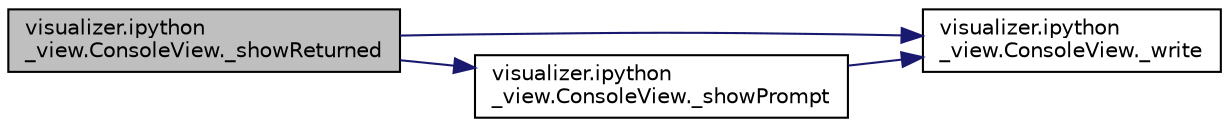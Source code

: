 digraph "visualizer.ipython_view.ConsoleView._showReturned"
{
  edge [fontname="Helvetica",fontsize="10",labelfontname="Helvetica",labelfontsize="10"];
  node [fontname="Helvetica",fontsize="10",shape=record];
  rankdir="LR";
  Node1 [label="visualizer.ipython\l_view.ConsoleView._showReturned",height=0.2,width=0.4,color="black", fillcolor="grey75", style="filled", fontcolor="black"];
  Node1 -> Node2 [color="midnightblue",fontsize="10",style="solid"];
  Node2 [label="visualizer.ipython\l_view.ConsoleView._write",height=0.2,width=0.4,color="black", fillcolor="white", style="filled",URL="$d6/d63/classvisualizer_1_1ipython__view_1_1ConsoleView.html#a9759d9e625a21718dcd1dfe1188cc1d2",tooltip="Write given text to buffer. "];
  Node1 -> Node3 [color="midnightblue",fontsize="10",style="solid"];
  Node3 [label="visualizer.ipython\l_view.ConsoleView._showPrompt",height=0.2,width=0.4,color="black", fillcolor="white", style="filled",URL="$d6/d63/classvisualizer_1_1ipython__view_1_1ConsoleView.html#a539d2a93fbf7a7c8ca1e6fa9fe2aa875",tooltip="Prints prompt at start of line. "];
  Node3 -> Node2 [color="midnightblue",fontsize="10",style="solid"];
}
